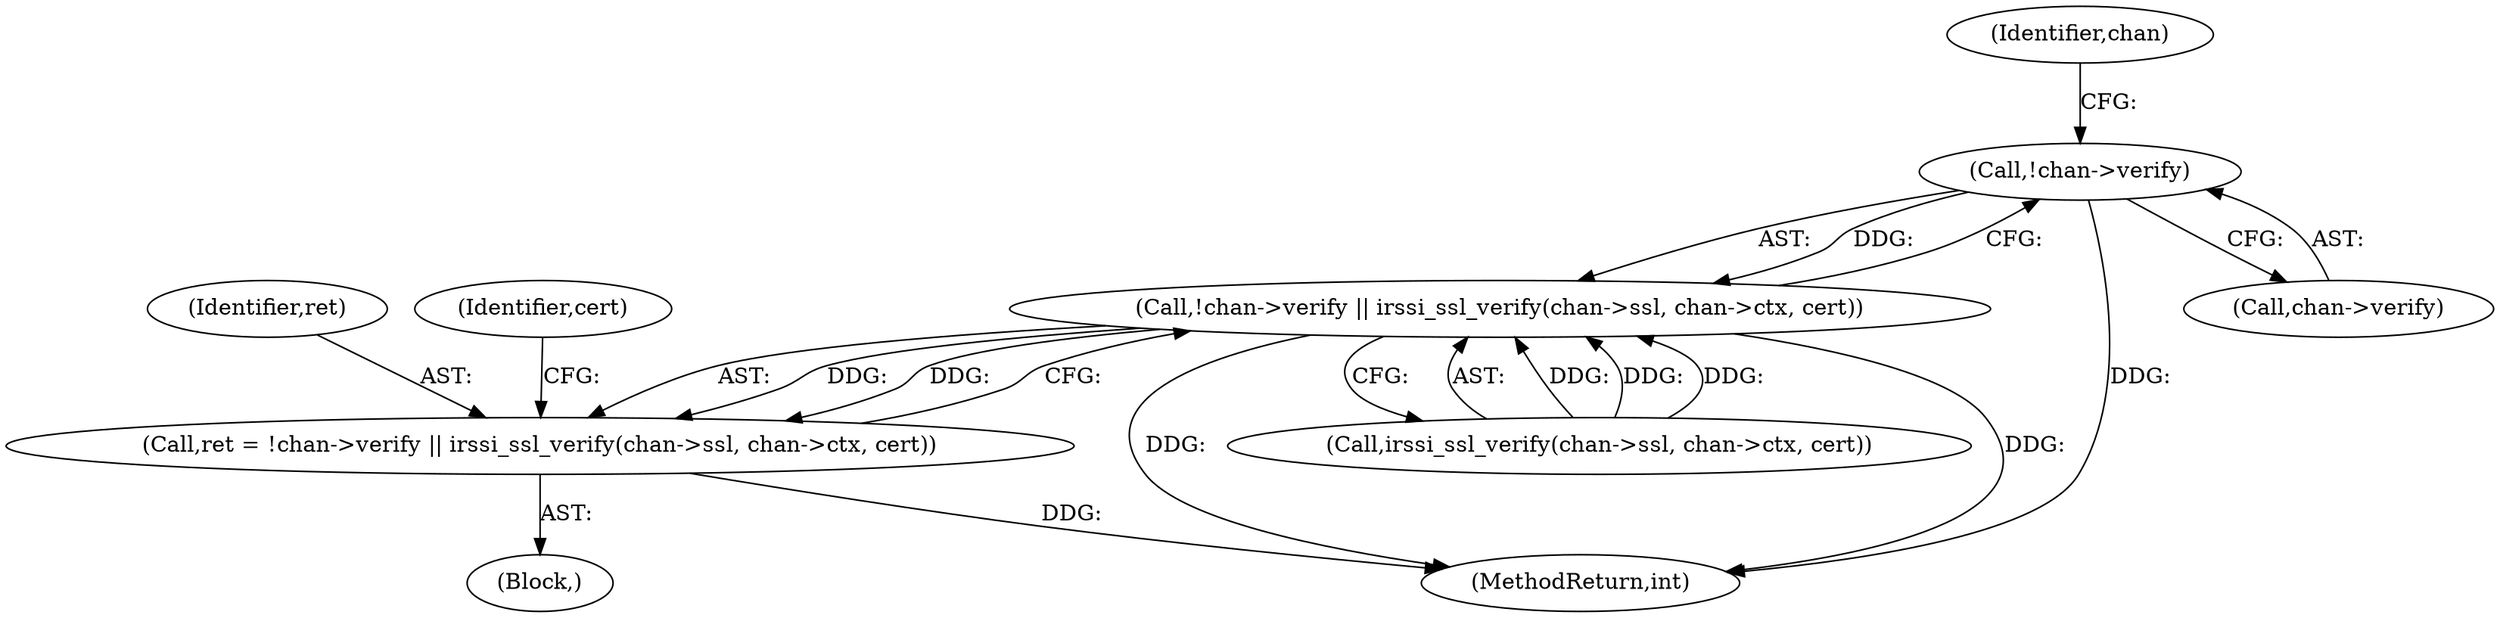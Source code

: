 digraph "1_irssi-proxy_85bbc05b21678e80423815d2ef1dfe26208491ab_0@del" {
"1000211" [label="(Call,!chan->verify)"];
"1000210" [label="(Call,!chan->verify || irssi_ssl_verify(chan->ssl, chan->ctx, cert))"];
"1000208" [label="(Call,ret = !chan->verify || irssi_ssl_verify(chan->ssl, chan->ctx, cert))"];
"1000209" [label="(Identifier,ret)"];
"1000208" [label="(Call,ret = !chan->verify || irssi_ssl_verify(chan->ssl, chan->ctx, cert))"];
"1000215" [label="(Call,irssi_ssl_verify(chan->ssl, chan->ctx, cert))"];
"1000210" [label="(Call,!chan->verify || irssi_ssl_verify(chan->ssl, chan->ctx, cert))"];
"1000102" [label="(Block,)"];
"1000231" [label="(MethodReturn,int)"];
"1000217" [label="(Identifier,chan)"];
"1000212" [label="(Call,chan->verify)"];
"1000211" [label="(Call,!chan->verify)"];
"1000224" [label="(Identifier,cert)"];
"1000211" -> "1000210"  [label="AST: "];
"1000211" -> "1000212"  [label="CFG: "];
"1000212" -> "1000211"  [label="AST: "];
"1000217" -> "1000211"  [label="CFG: "];
"1000210" -> "1000211"  [label="CFG: "];
"1000211" -> "1000231"  [label="DDG: "];
"1000211" -> "1000210"  [label="DDG: "];
"1000210" -> "1000208"  [label="AST: "];
"1000210" -> "1000215"  [label="CFG: "];
"1000215" -> "1000210"  [label="AST: "];
"1000208" -> "1000210"  [label="CFG: "];
"1000210" -> "1000231"  [label="DDG: "];
"1000210" -> "1000231"  [label="DDG: "];
"1000210" -> "1000208"  [label="DDG: "];
"1000210" -> "1000208"  [label="DDG: "];
"1000215" -> "1000210"  [label="DDG: "];
"1000215" -> "1000210"  [label="DDG: "];
"1000215" -> "1000210"  [label="DDG: "];
"1000208" -> "1000102"  [label="AST: "];
"1000209" -> "1000208"  [label="AST: "];
"1000224" -> "1000208"  [label="CFG: "];
"1000208" -> "1000231"  [label="DDG: "];
}
